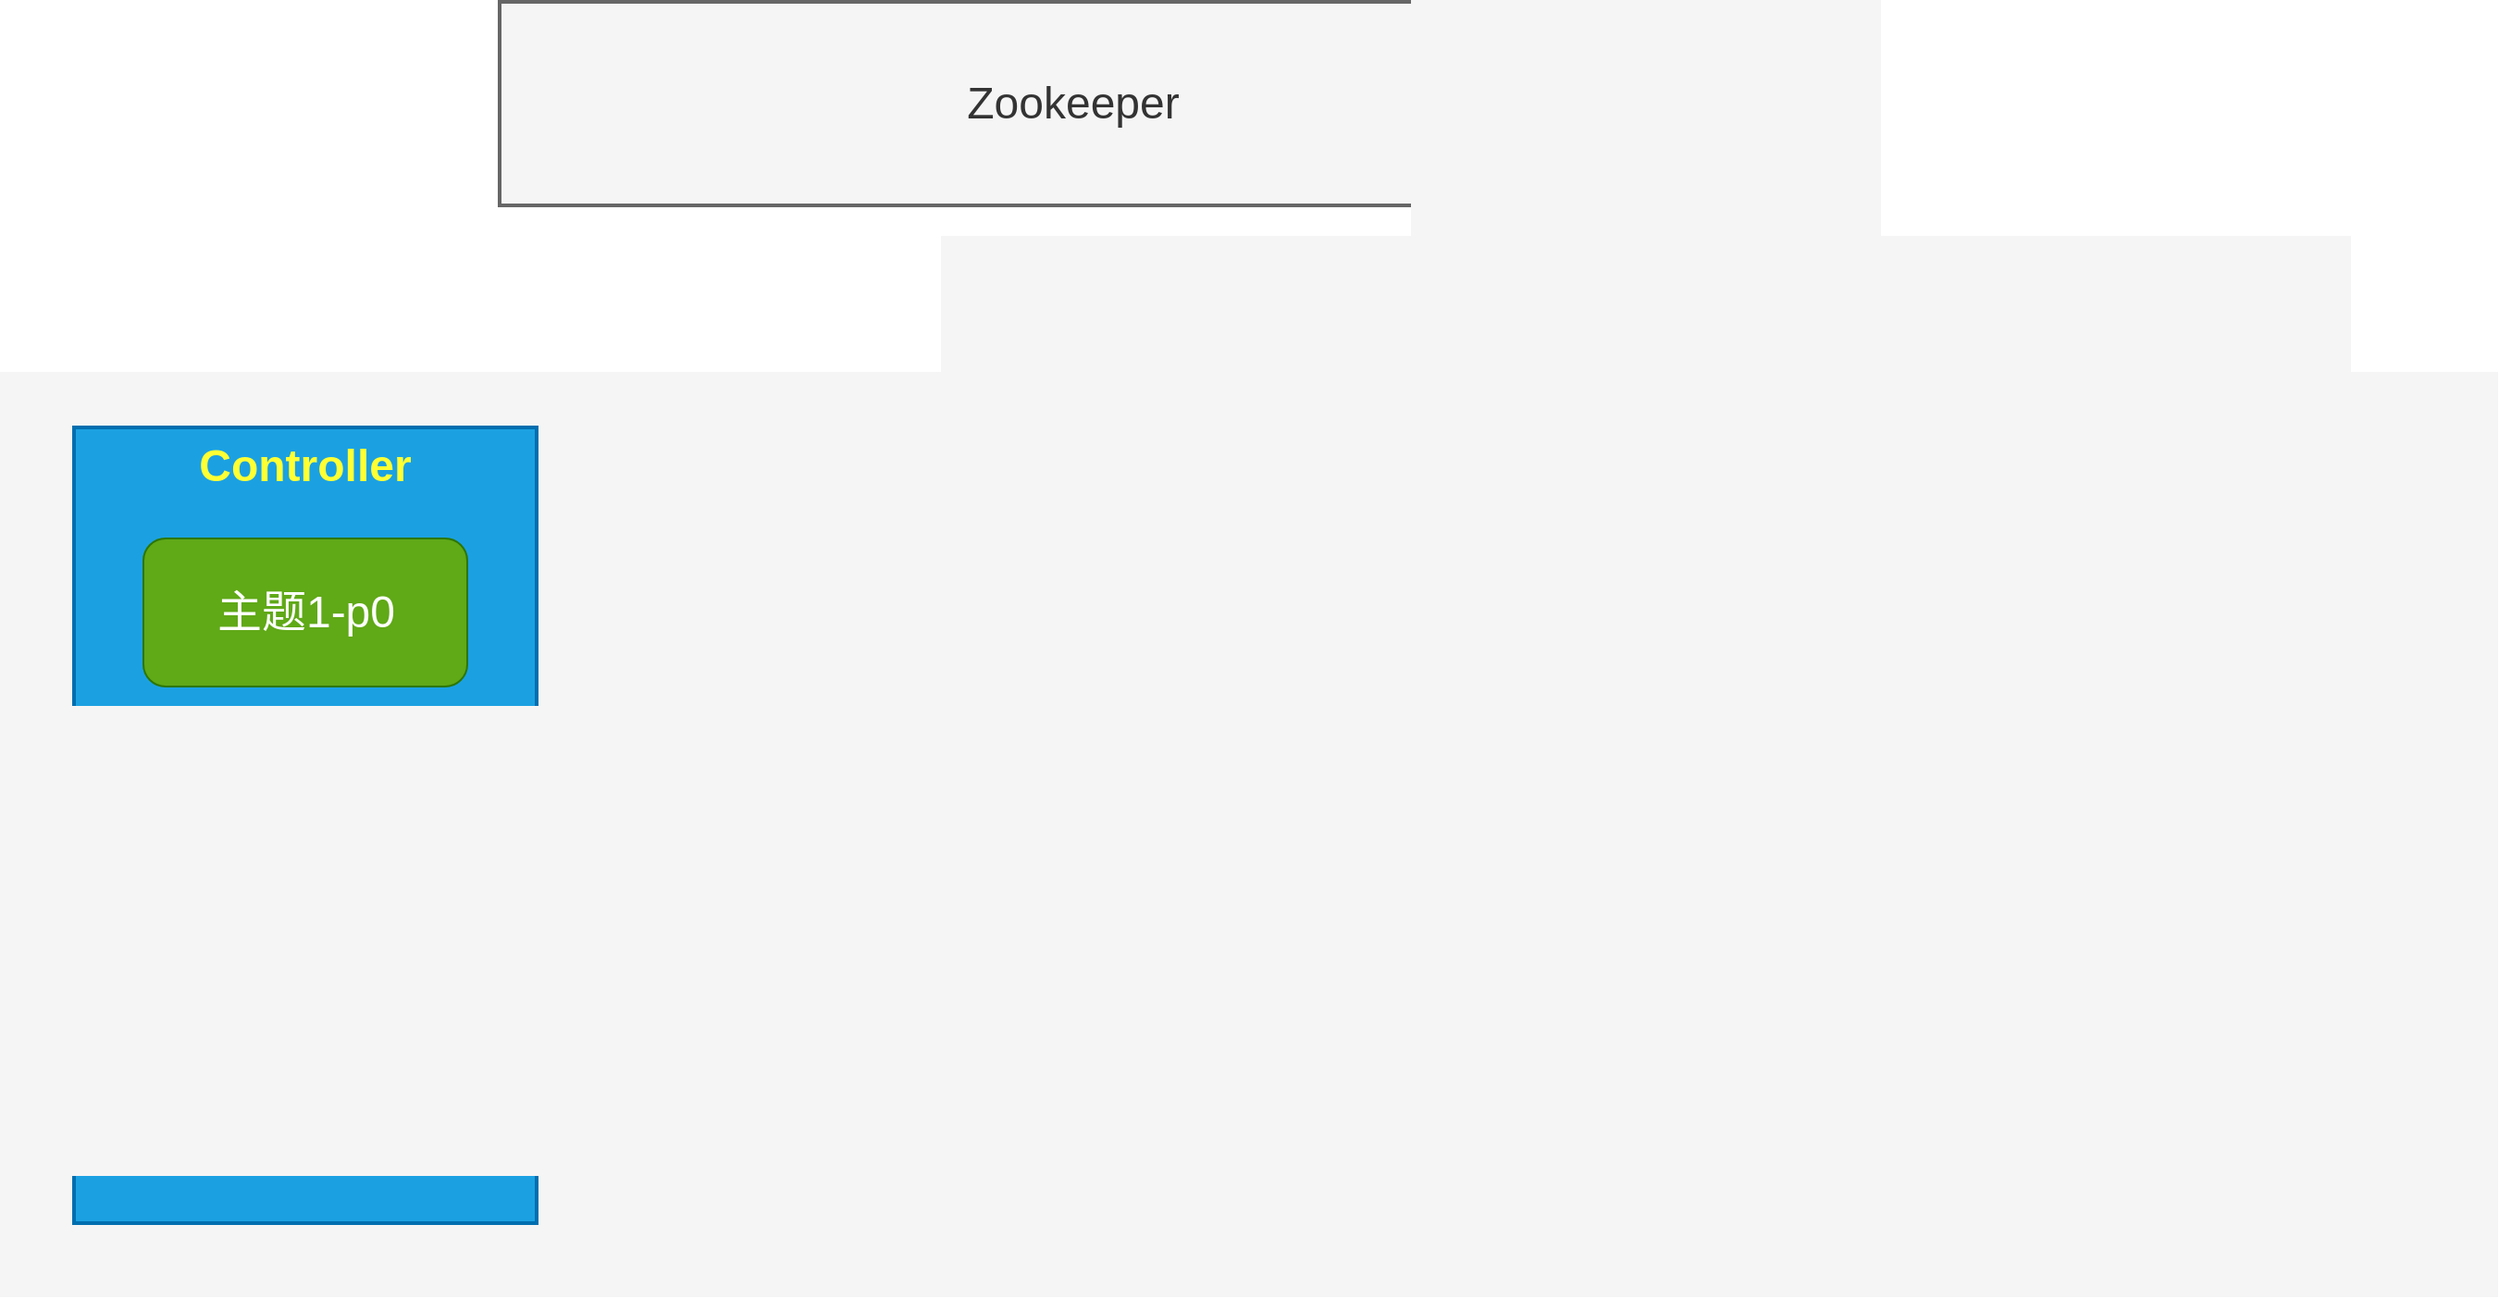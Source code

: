 <mxfile version="28.2.5" pages="2">
  <diagram id="-Xxpthv7uSg4Gohmp-dh" name="第 1 页">
    <mxGraphModel dx="2062" dy="1199" grid="1" gridSize="10" guides="1" tooltips="1" connect="1" arrows="1" fold="1" page="1" pageScale="1" pageWidth="827" pageHeight="1169" math="0" shadow="0">
      <root>
        <mxCell id="0" />
        <mxCell id="1" parent="0" />
        <mxCell id="7_4k1kyiKsNaF-Zk8Y6C-1" value="Zookeeper" style="rounded=0;whiteSpace=wrap;html=1;strokeWidth=2;fontSize=24;fillColor=#f5f5f5;fontColor=#333333;strokeColor=#666666;" parent="1" vertex="1">
          <mxGeometry x="300" y="90" width="620" height="110" as="geometry" />
        </mxCell>
        <mxCell id="7_4k1kyiKsNaF-Zk8Y6C-2" value="" style="rounded=0;whiteSpace=wrap;html=1;fontSize=24;strokeWidth=2;fillColor=#f5f5f5;fontColor=#333333;strokeColor=none;" parent="1" vertex="1">
          <mxGeometry x="30" y="290" width="1350" height="500" as="geometry" />
        </mxCell>
        <mxCell id="7_4k1kyiKsNaF-Zk8Y6C-4" value="Controller" style="rounded=0;whiteSpace=wrap;html=1;fontSize=24;strokeWidth=2;fillColor=#1ba1e2;strokeColor=#006EAF;fontColor=#FFFF33;verticalAlign=top;fontStyle=1" parent="1" vertex="1">
          <mxGeometry x="70" y="320" width="250" height="430" as="geometry" />
        </mxCell>
        <mxCell id="aywRR3lJH-G0LS0a8vrE-1" value="主题1-p0" style="rounded=1;whiteSpace=wrap;html=1;fillColor=#60a917;strokeColor=#2D7600;fontColor=#ffffff;fontSize=24;" vertex="1" parent="1">
          <mxGeometry x="107.5" y="380" width="175" height="80" as="geometry" />
        </mxCell>
      </root>
    </mxGraphModel>
  </diagram>
  <diagram id="GBxIWr1Abjf-ZfTg0M8K" name="第 2 页">
    <mxGraphModel dx="1426" dy="785" grid="1" gridSize="10" guides="1" tooltips="1" connect="1" arrows="1" fold="1" page="1" pageScale="1" pageWidth="1169" pageHeight="827" math="0" shadow="0">
      <root>
        <mxCell id="0" />
        <mxCell id="1" parent="0" />
      </root>
    </mxGraphModel>
  </diagram>
</mxfile>
